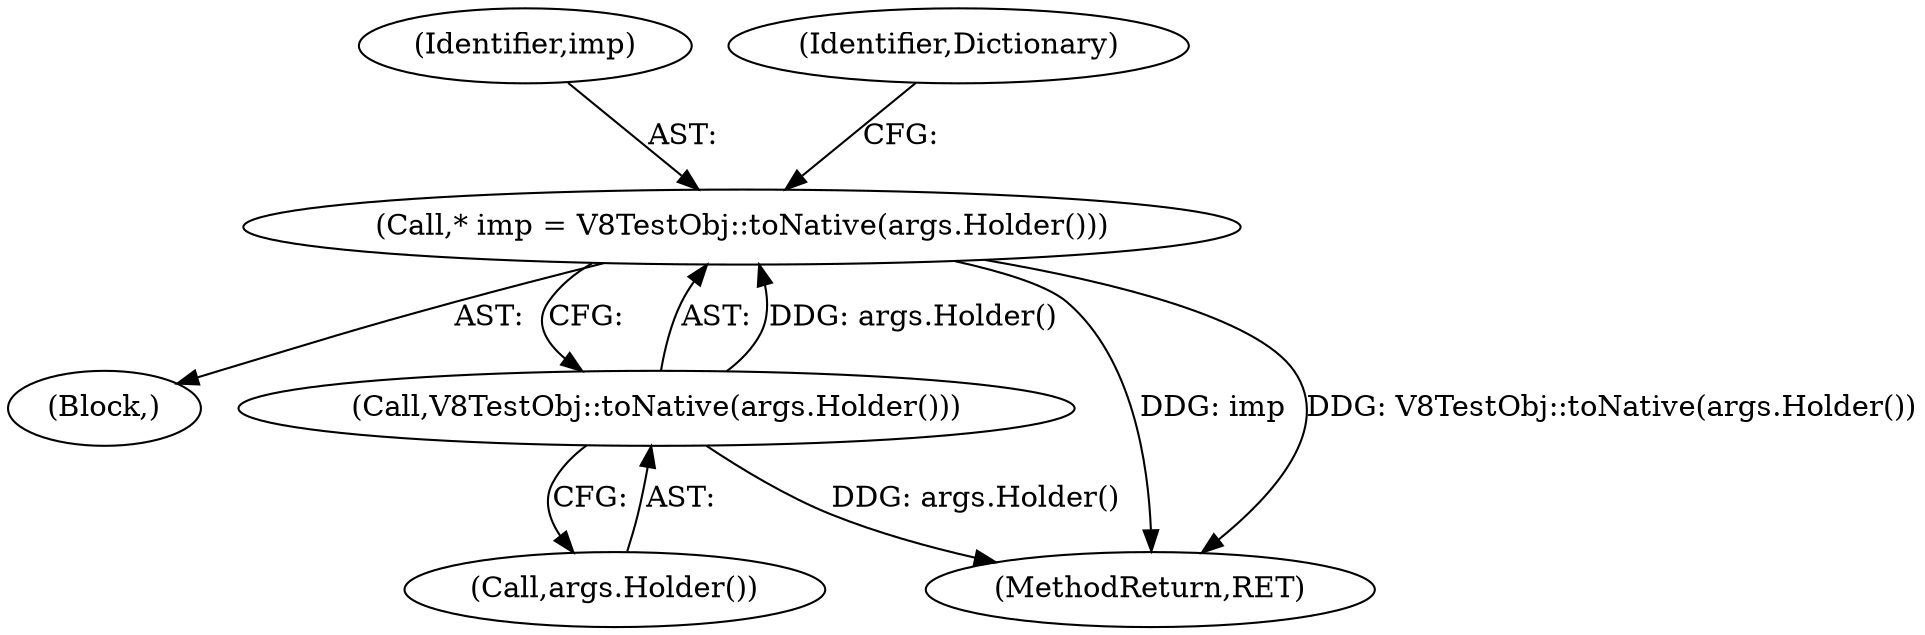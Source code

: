 digraph "0_Chrome_e9372a1bfd3588a80fcf49aa07321f0971dd6091_28@pointer" {
"1000113" [label="(Call,* imp = V8TestObj::toNative(args.Holder()))"];
"1000115" [label="(Call,V8TestObj::toNative(args.Holder()))"];
"1000102" [label="(Block,)"];
"1000113" [label="(Call,* imp = V8TestObj::toNative(args.Holder()))"];
"1000116" [label="(Call,args.Holder())"];
"1000115" [label="(Call,V8TestObj::toNative(args.Holder()))"];
"1000114" [label="(Identifier,imp)"];
"1000169" [label="(MethodReturn,RET)"];
"1000118" [label="(Identifier,Dictionary)"];
"1000113" -> "1000102"  [label="AST: "];
"1000113" -> "1000115"  [label="CFG: "];
"1000114" -> "1000113"  [label="AST: "];
"1000115" -> "1000113"  [label="AST: "];
"1000118" -> "1000113"  [label="CFG: "];
"1000113" -> "1000169"  [label="DDG: imp"];
"1000113" -> "1000169"  [label="DDG: V8TestObj::toNative(args.Holder())"];
"1000115" -> "1000113"  [label="DDG: args.Holder()"];
"1000115" -> "1000116"  [label="CFG: "];
"1000116" -> "1000115"  [label="AST: "];
"1000115" -> "1000169"  [label="DDG: args.Holder()"];
}
